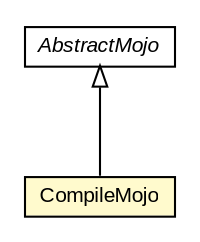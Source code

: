 #!/usr/local/bin/dot
#
# Class diagram 
# Generated by UMLGraph version R5_6-24-gf6e263 (http://www.umlgraph.org/)
#

digraph G {
	edge [fontname="arial",fontsize=10,labelfontname="arial",labelfontsize=10];
	node [fontname="arial",fontsize=10,shape=plaintext];
	nodesep=0.25;
	ranksep=0.5;
	// net.trajano.mojo.jetng.CompileMojo
	c6 [label=<<table title="net.trajano.mojo.jetng.CompileMojo" border="0" cellborder="1" cellspacing="0" cellpadding="2" port="p" bgcolor="lemonChiffon" href="./CompileMojo.html">
		<tr><td><table border="0" cellspacing="0" cellpadding="1">
<tr><td align="center" balign="center"> CompileMojo </td></tr>
		</table></td></tr>
		</table>>, URL="./CompileMojo.html", fontname="arial", fontcolor="black", fontsize=10.0];
	//net.trajano.mojo.jetng.CompileMojo extends org.apache.maven.plugin.AbstractMojo
	c9:p -> c6:p [dir=back,arrowtail=empty];
	// org.apache.maven.plugin.AbstractMojo
	c9 [label=<<table title="org.apache.maven.plugin.AbstractMojo" border="0" cellborder="1" cellspacing="0" cellpadding="2" port="p" href="http://java.sun.com/j2se/1.4.2/docs/api/org/apache/maven/plugin/AbstractMojo.html">
		<tr><td><table border="0" cellspacing="0" cellpadding="1">
<tr><td align="center" balign="center"><font face="arial italic"> AbstractMojo </font></td></tr>
		</table></td></tr>
		</table>>, URL="http://java.sun.com/j2se/1.4.2/docs/api/org/apache/maven/plugin/AbstractMojo.html", fontname="arial", fontcolor="black", fontsize=10.0];
}

